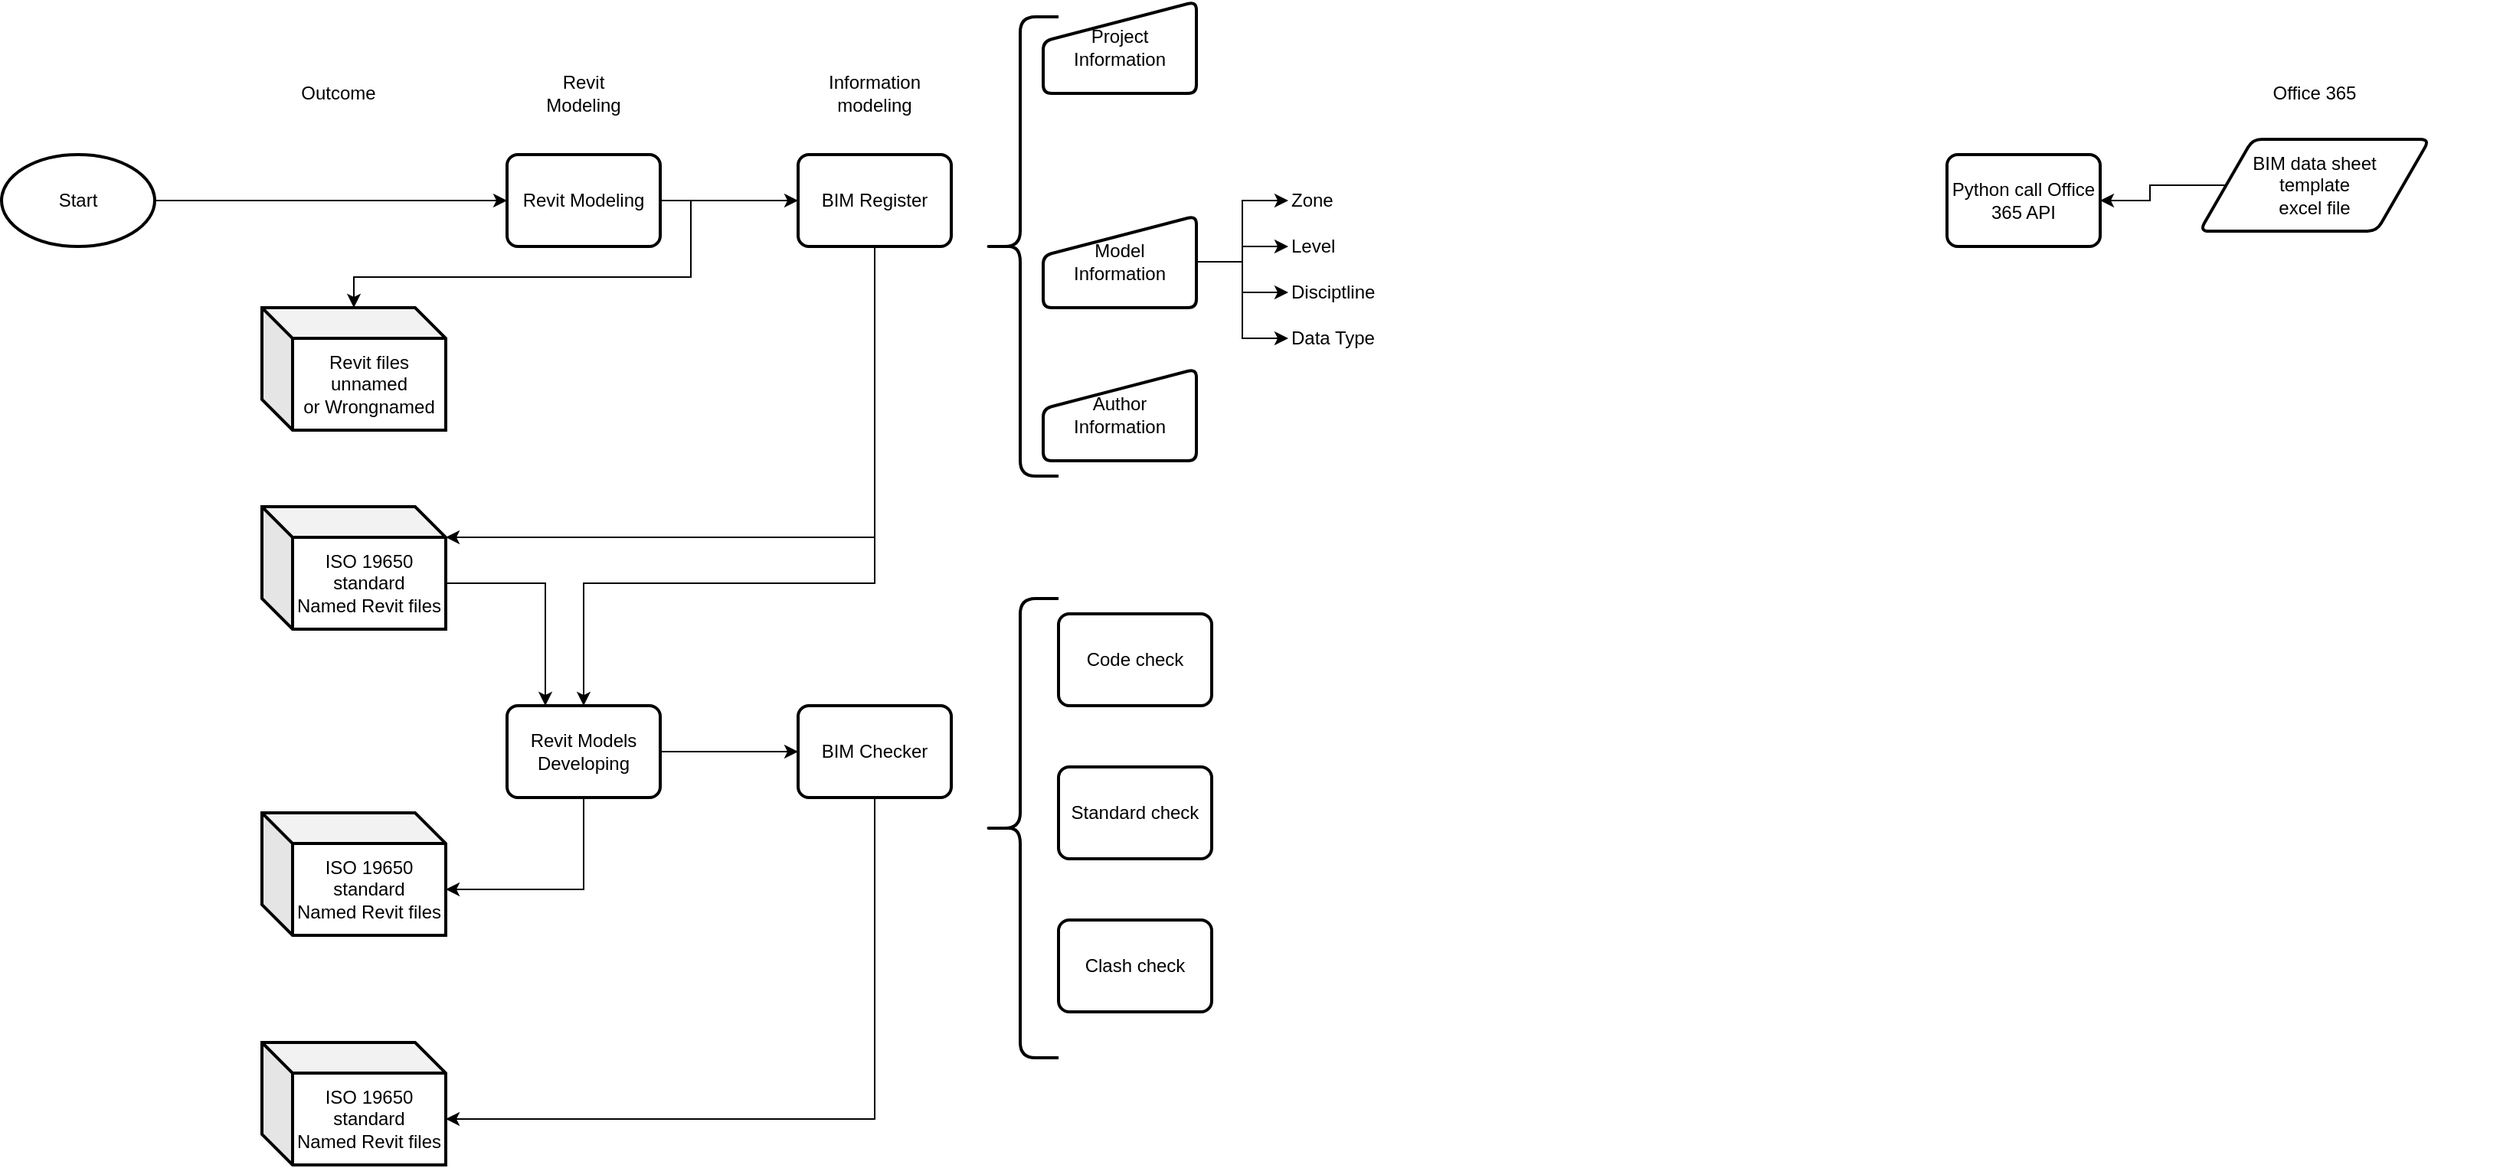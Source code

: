 <mxfile version="15.1.3" type="device"><diagram id="YaIyWoUYvXoSRH54HJqu" name="Page-1"><mxGraphModel dx="1278" dy="948" grid="1" gridSize="10" guides="1" tooltips="1" connect="1" arrows="1" fold="1" page="1" pageScale="1" pageWidth="1100" pageHeight="850" math="0" shadow="0"><root><mxCell id="0"/><mxCell id="1" parent="0"/><mxCell id="OglnlgN3Rpt3d-o1k3fz-1" value="Revit files unnamed&lt;br&gt;or Wrongnamed" style="shape=cube;whiteSpace=wrap;html=1;boundedLbl=1;backgroundOutline=1;darkOpacity=0.05;darkOpacity2=0.1;strokeWidth=2;" vertex="1" parent="1"><mxGeometry x="210" y="210" width="120" height="80" as="geometry"/></mxCell><mxCell id="OglnlgN3Rpt3d-o1k3fz-15" style="edgeStyle=orthogonalEdgeStyle;rounded=0;orthogonalLoop=1;jettySize=auto;html=1;entryX=0;entryY=0.5;entryDx=0;entryDy=0;" edge="1" parent="1" source="OglnlgN3Rpt3d-o1k3fz-4" target="OglnlgN3Rpt3d-o1k3fz-5"><mxGeometry relative="1" as="geometry"/></mxCell><mxCell id="OglnlgN3Rpt3d-o1k3fz-4" value="Start" style="strokeWidth=2;html=1;shape=mxgraph.flowchart.start_1;whiteSpace=wrap;" vertex="1" parent="1"><mxGeometry x="40" y="110" width="100" height="60" as="geometry"/></mxCell><mxCell id="OglnlgN3Rpt3d-o1k3fz-12" style="edgeStyle=orthogonalEdgeStyle;rounded=0;orthogonalLoop=1;jettySize=auto;html=1;exitX=1;exitY=0.5;exitDx=0;exitDy=0;" edge="1" parent="1" source="OglnlgN3Rpt3d-o1k3fz-5" target="OglnlgN3Rpt3d-o1k3fz-10"><mxGeometry relative="1" as="geometry"/></mxCell><mxCell id="OglnlgN3Rpt3d-o1k3fz-14" style="edgeStyle=orthogonalEdgeStyle;rounded=0;orthogonalLoop=1;jettySize=auto;html=1;exitX=1;exitY=0.5;exitDx=0;exitDy=0;" edge="1" parent="1" source="OglnlgN3Rpt3d-o1k3fz-5" target="OglnlgN3Rpt3d-o1k3fz-1"><mxGeometry relative="1" as="geometry"><mxPoint x="270" y="360" as="targetPoint"/></mxGeometry></mxCell><mxCell id="OglnlgN3Rpt3d-o1k3fz-5" value="Revit Modeling" style="rounded=1;whiteSpace=wrap;html=1;absoluteArcSize=1;arcSize=14;strokeWidth=2;" vertex="1" parent="1"><mxGeometry x="370" y="110" width="100" height="60" as="geometry"/></mxCell><mxCell id="OglnlgN3Rpt3d-o1k3fz-8" value="Revit Modeling" style="text;html=1;strokeColor=none;fillColor=none;align=center;verticalAlign=middle;whiteSpace=wrap;rounded=0;" vertex="1" parent="1"><mxGeometry x="400" y="60" width="40" height="20" as="geometry"/></mxCell><mxCell id="OglnlgN3Rpt3d-o1k3fz-9" value="Information&lt;br&gt;modeling" style="text;html=1;strokeColor=none;fillColor=none;align=center;verticalAlign=middle;whiteSpace=wrap;rounded=0;" vertex="1" parent="1"><mxGeometry x="590" y="60" width="40" height="20" as="geometry"/></mxCell><mxCell id="OglnlgN3Rpt3d-o1k3fz-24" style="edgeStyle=orthogonalEdgeStyle;rounded=0;orthogonalLoop=1;jettySize=auto;html=1;exitX=0.5;exitY=1;exitDx=0;exitDy=0;entryX=0;entryY=0;entryDx=120;entryDy=20;entryPerimeter=0;" edge="1" parent="1" source="OglnlgN3Rpt3d-o1k3fz-10" target="OglnlgN3Rpt3d-o1k3fz-23"><mxGeometry relative="1" as="geometry"/></mxCell><mxCell id="OglnlgN3Rpt3d-o1k3fz-41" style="edgeStyle=orthogonalEdgeStyle;rounded=0;orthogonalLoop=1;jettySize=auto;html=1;exitX=0.5;exitY=1;exitDx=0;exitDy=0;entryX=0.5;entryY=0;entryDx=0;entryDy=0;" edge="1" parent="1" source="OglnlgN3Rpt3d-o1k3fz-10" target="OglnlgN3Rpt3d-o1k3fz-38"><mxGeometry relative="1" as="geometry"><Array as="points"><mxPoint x="610" y="390"/><mxPoint x="420" y="390"/></Array></mxGeometry></mxCell><mxCell id="OglnlgN3Rpt3d-o1k3fz-10" value="BIM Register" style="rounded=1;whiteSpace=wrap;html=1;absoluteArcSize=1;arcSize=14;strokeWidth=2;" vertex="1" parent="1"><mxGeometry x="560" y="110" width="100" height="60" as="geometry"/></mxCell><mxCell id="OglnlgN3Rpt3d-o1k3fz-13" value="Outcome" style="text;html=1;strokeColor=none;fillColor=none;align=center;verticalAlign=middle;whiteSpace=wrap;rounded=0;" vertex="1" parent="1"><mxGeometry x="240" y="60" width="40" height="20" as="geometry"/></mxCell><mxCell id="OglnlgN3Rpt3d-o1k3fz-40" style="edgeStyle=orthogonalEdgeStyle;rounded=0;orthogonalLoop=1;jettySize=auto;html=1;entryX=0.25;entryY=0;entryDx=0;entryDy=0;exitX=0;exitY=0;exitDx=120;exitDy=50;exitPerimeter=0;" edge="1" parent="1" source="OglnlgN3Rpt3d-o1k3fz-23" target="OglnlgN3Rpt3d-o1k3fz-38"><mxGeometry relative="1" as="geometry"><mxPoint x="330" y="450" as="sourcePoint"/></mxGeometry></mxCell><mxCell id="OglnlgN3Rpt3d-o1k3fz-23" value="ISO 19650 standard&lt;br&gt;Named Revit files" style="shape=cube;whiteSpace=wrap;html=1;boundedLbl=1;backgroundOutline=1;darkOpacity=0.05;darkOpacity2=0.1;strokeWidth=2;" vertex="1" parent="1"><mxGeometry x="210" y="340" width="120" height="80" as="geometry"/></mxCell><mxCell id="OglnlgN3Rpt3d-o1k3fz-25" value="" style="shape=curlyBracket;whiteSpace=wrap;html=1;rounded=1;strokeWidth=2;" vertex="1" parent="1"><mxGeometry x="680" y="20" width="50" height="300" as="geometry"/></mxCell><mxCell id="OglnlgN3Rpt3d-o1k3fz-26" value="Project Information" style="html=1;strokeWidth=2;shape=manualInput;whiteSpace=wrap;rounded=1;size=26;arcSize=11;" vertex="1" parent="1"><mxGeometry x="720" y="10" width="100" height="60" as="geometry"/></mxCell><mxCell id="OglnlgN3Rpt3d-o1k3fz-31" style="edgeStyle=orthogonalEdgeStyle;rounded=0;orthogonalLoop=1;jettySize=auto;html=1;exitX=1;exitY=0.5;exitDx=0;exitDy=0;entryX=0;entryY=0.5;entryDx=0;entryDy=0;" edge="1" parent="1" source="OglnlgN3Rpt3d-o1k3fz-28" target="OglnlgN3Rpt3d-o1k3fz-30"><mxGeometry relative="1" as="geometry"/></mxCell><mxCell id="OglnlgN3Rpt3d-o1k3fz-33" style="edgeStyle=orthogonalEdgeStyle;rounded=0;orthogonalLoop=1;jettySize=auto;html=1;exitX=1;exitY=0.5;exitDx=0;exitDy=0;entryX=0;entryY=0.5;entryDx=0;entryDy=0;" edge="1" parent="1" source="OglnlgN3Rpt3d-o1k3fz-28" target="OglnlgN3Rpt3d-o1k3fz-32"><mxGeometry relative="1" as="geometry"/></mxCell><mxCell id="OglnlgN3Rpt3d-o1k3fz-36" style="edgeStyle=orthogonalEdgeStyle;rounded=0;orthogonalLoop=1;jettySize=auto;html=1;exitX=1;exitY=0.5;exitDx=0;exitDy=0;entryX=0;entryY=0.5;entryDx=0;entryDy=0;" edge="1" parent="1" source="OglnlgN3Rpt3d-o1k3fz-28" target="OglnlgN3Rpt3d-o1k3fz-34"><mxGeometry relative="1" as="geometry"/></mxCell><mxCell id="OglnlgN3Rpt3d-o1k3fz-37" style="edgeStyle=orthogonalEdgeStyle;rounded=0;orthogonalLoop=1;jettySize=auto;html=1;exitX=1;exitY=0.5;exitDx=0;exitDy=0;entryX=0;entryY=0.5;entryDx=0;entryDy=0;" edge="1" parent="1" source="OglnlgN3Rpt3d-o1k3fz-28" target="OglnlgN3Rpt3d-o1k3fz-35"><mxGeometry relative="1" as="geometry"/></mxCell><mxCell id="OglnlgN3Rpt3d-o1k3fz-28" value="Model&lt;br&gt;Information" style="html=1;strokeWidth=2;shape=manualInput;whiteSpace=wrap;rounded=1;size=26;arcSize=11;" vertex="1" parent="1"><mxGeometry x="720" y="150" width="100" height="60" as="geometry"/></mxCell><mxCell id="OglnlgN3Rpt3d-o1k3fz-29" value="Author&lt;br&gt;Information" style="html=1;strokeWidth=2;shape=manualInput;whiteSpace=wrap;rounded=1;size=26;arcSize=11;" vertex="1" parent="1"><mxGeometry x="720" y="250" width="100" height="60" as="geometry"/></mxCell><mxCell id="OglnlgN3Rpt3d-o1k3fz-30" value="Disciptline" style="text;html=1;strokeColor=none;fillColor=none;align=left;verticalAlign=middle;whiteSpace=wrap;rounded=0;" vertex="1" parent="1"><mxGeometry x="880" y="190" width="130" height="20" as="geometry"/></mxCell><mxCell id="OglnlgN3Rpt3d-o1k3fz-32" value="Data Type" style="text;html=1;strokeColor=none;fillColor=none;align=left;verticalAlign=middle;whiteSpace=wrap;rounded=0;" vertex="1" parent="1"><mxGeometry x="880" y="220" width="130" height="20" as="geometry"/></mxCell><mxCell id="OglnlgN3Rpt3d-o1k3fz-34" value="Zone" style="text;html=1;strokeColor=none;fillColor=none;align=left;verticalAlign=middle;whiteSpace=wrap;rounded=0;" vertex="1" parent="1"><mxGeometry x="880" y="130" width="130" height="20" as="geometry"/></mxCell><mxCell id="OglnlgN3Rpt3d-o1k3fz-35" value="Level" style="text;html=1;strokeColor=none;fillColor=none;align=left;verticalAlign=middle;whiteSpace=wrap;rounded=0;" vertex="1" parent="1"><mxGeometry x="880" y="160" width="130" height="20" as="geometry"/></mxCell><mxCell id="OglnlgN3Rpt3d-o1k3fz-43" style="edgeStyle=orthogonalEdgeStyle;rounded=0;orthogonalLoop=1;jettySize=auto;html=1;exitX=0.5;exitY=1;exitDx=0;exitDy=0;entryX=0;entryY=0;entryDx=120;entryDy=50;entryPerimeter=0;" edge="1" parent="1" source="OglnlgN3Rpt3d-o1k3fz-38" target="OglnlgN3Rpt3d-o1k3fz-42"><mxGeometry relative="1" as="geometry"/></mxCell><mxCell id="OglnlgN3Rpt3d-o1k3fz-45" style="edgeStyle=orthogonalEdgeStyle;rounded=0;orthogonalLoop=1;jettySize=auto;html=1;exitX=1;exitY=0.5;exitDx=0;exitDy=0;entryX=0;entryY=0.5;entryDx=0;entryDy=0;" edge="1" parent="1" source="OglnlgN3Rpt3d-o1k3fz-38" target="OglnlgN3Rpt3d-o1k3fz-44"><mxGeometry relative="1" as="geometry"/></mxCell><mxCell id="OglnlgN3Rpt3d-o1k3fz-38" value="Revit Models&lt;br&gt;Developing" style="rounded=1;whiteSpace=wrap;html=1;absoluteArcSize=1;arcSize=14;strokeWidth=2;" vertex="1" parent="1"><mxGeometry x="370" y="470" width="100" height="60" as="geometry"/></mxCell><mxCell id="OglnlgN3Rpt3d-o1k3fz-42" value="ISO 19650 standard&lt;br&gt;Named Revit files" style="shape=cube;whiteSpace=wrap;html=1;boundedLbl=1;backgroundOutline=1;darkOpacity=0.05;darkOpacity2=0.1;strokeWidth=2;" vertex="1" parent="1"><mxGeometry x="210" y="540" width="120" height="80" as="geometry"/></mxCell><mxCell id="OglnlgN3Rpt3d-o1k3fz-47" style="edgeStyle=orthogonalEdgeStyle;rounded=0;orthogonalLoop=1;jettySize=auto;html=1;exitX=0.5;exitY=1;exitDx=0;exitDy=0;entryX=0;entryY=0;entryDx=120;entryDy=50;entryPerimeter=0;" edge="1" parent="1" source="OglnlgN3Rpt3d-o1k3fz-44" target="OglnlgN3Rpt3d-o1k3fz-46"><mxGeometry relative="1" as="geometry"/></mxCell><mxCell id="OglnlgN3Rpt3d-o1k3fz-44" value="BIM Checker" style="rounded=1;whiteSpace=wrap;html=1;absoluteArcSize=1;arcSize=14;strokeWidth=2;" vertex="1" parent="1"><mxGeometry x="560" y="470" width="100" height="60" as="geometry"/></mxCell><mxCell id="OglnlgN3Rpt3d-o1k3fz-46" value="ISO 19650 standard&lt;br&gt;Named Revit files" style="shape=cube;whiteSpace=wrap;html=1;boundedLbl=1;backgroundOutline=1;darkOpacity=0.05;darkOpacity2=0.1;strokeWidth=2;" vertex="1" parent="1"><mxGeometry x="210" y="690" width="120" height="80" as="geometry"/></mxCell><mxCell id="OglnlgN3Rpt3d-o1k3fz-48" value="" style="shape=curlyBracket;whiteSpace=wrap;html=1;rounded=1;strokeWidth=2;" vertex="1" parent="1"><mxGeometry x="680" y="400" width="50" height="300" as="geometry"/></mxCell><mxCell id="OglnlgN3Rpt3d-o1k3fz-49" value="Code check" style="rounded=1;whiteSpace=wrap;html=1;absoluteArcSize=1;arcSize=14;strokeWidth=2;" vertex="1" parent="1"><mxGeometry x="730" y="410" width="100" height="60" as="geometry"/></mxCell><mxCell id="OglnlgN3Rpt3d-o1k3fz-50" value="Standard check" style="rounded=1;whiteSpace=wrap;html=1;absoluteArcSize=1;arcSize=14;strokeWidth=2;" vertex="1" parent="1"><mxGeometry x="730" y="510" width="100" height="60" as="geometry"/></mxCell><mxCell id="OglnlgN3Rpt3d-o1k3fz-51" value="Clash check" style="rounded=1;whiteSpace=wrap;html=1;absoluteArcSize=1;arcSize=14;strokeWidth=2;" vertex="1" parent="1"><mxGeometry x="730" y="610" width="100" height="60" as="geometry"/></mxCell><mxCell id="OglnlgN3Rpt3d-o1k3fz-59" style="edgeStyle=orthogonalEdgeStyle;rounded=0;orthogonalLoop=1;jettySize=auto;html=1;exitX=0;exitY=0.5;exitDx=0;exitDy=0;entryX=1;entryY=0.5;entryDx=0;entryDy=0;" edge="1" parent="1" source="OglnlgN3Rpt3d-o1k3fz-52" target="OglnlgN3Rpt3d-o1k3fz-57"><mxGeometry relative="1" as="geometry"/></mxCell><mxCell id="OglnlgN3Rpt3d-o1k3fz-52" value="BIM data sheet&lt;br&gt;template&lt;br&gt;excel file" style="shape=parallelogram;html=1;strokeWidth=2;perimeter=parallelogramPerimeter;whiteSpace=wrap;rounded=1;arcSize=12;size=0.23;align=center;" vertex="1" parent="1"><mxGeometry x="1475" y="100" width="150" height="60" as="geometry"/></mxCell><mxCell id="OglnlgN3Rpt3d-o1k3fz-53" value="Office 365" style="text;html=1;strokeColor=none;fillColor=none;align=center;verticalAlign=middle;whiteSpace=wrap;rounded=0;" vertex="1" parent="1"><mxGeometry x="1430" y="60" width="240" height="20" as="geometry"/></mxCell><mxCell id="OglnlgN3Rpt3d-o1k3fz-57" value="Python call Office 365 API" style="rounded=1;whiteSpace=wrap;html=1;absoluteArcSize=1;arcSize=14;strokeWidth=2;" vertex="1" parent="1"><mxGeometry x="1310" y="110" width="100" height="60" as="geometry"/></mxCell></root></mxGraphModel></diagram></mxfile>